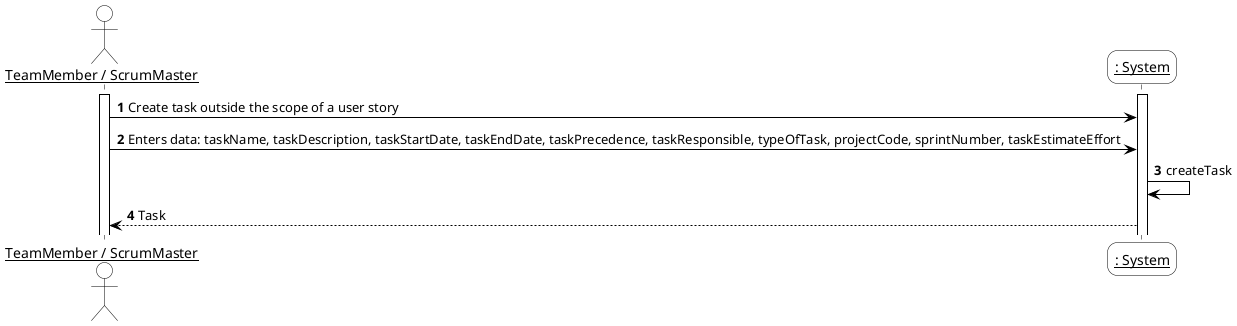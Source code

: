 @startuml
'https://plantuml.com/sequence-diagramskinparam sequenceArrowThickness 2
skinparam roundcorner 20
skinparam maxmessagesize 0
skinparam sequenceParticipant underline

skinparam sequence {
ArrowColor black
ActorBorderColor #black
LifeLineBorderColor black
LifeLineBackgroundColor white

ParticipantBorderColor black
ParticipantBackgroundColor #transparent
ParticipantFontName Aapex
ParticipantFontSize 14
ParticipantFontColor black

ActorBackgroundColor #transparent
ActorFontColor black
ActorFontSize 14
ActorFontName Aapex
}
autonumber
actor "TeamMember / ScrumMaster" as TMSM
participant ": System" as System
Activate TMSM
Activate System
TMSM -> System :  Create task outside the scope of a user story
TMSM -> System :  Enters data: taskName, taskDescription, taskStartDate, taskEndDate, taskPrecedence, taskResponsible, typeOfTask, projectCode, sprintNumber, taskEstimateEffort
System -> System : createTask
System --> TMSM : Task

@enduml